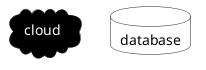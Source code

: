 {
  "sha1": "r2ejitrlfkwj4iy84v38g4dnw0xlx3",
  "insertion": {
    "when": "2024-06-04T17:28:43.286Z",
    "url": "https://the-lum.github.io/puml-themes-gallery/#aws-orange",
    "user": "plantuml@gmail.com"
  }
}
@startuml

<style>
</style>
skinparam cloud {
	BackgroundColor black
	FontColor #?black:white
}

skinparam database {
	BackgroundColor white
	FontColor #?black:white
}

cloud cloud
database database
@enduml
